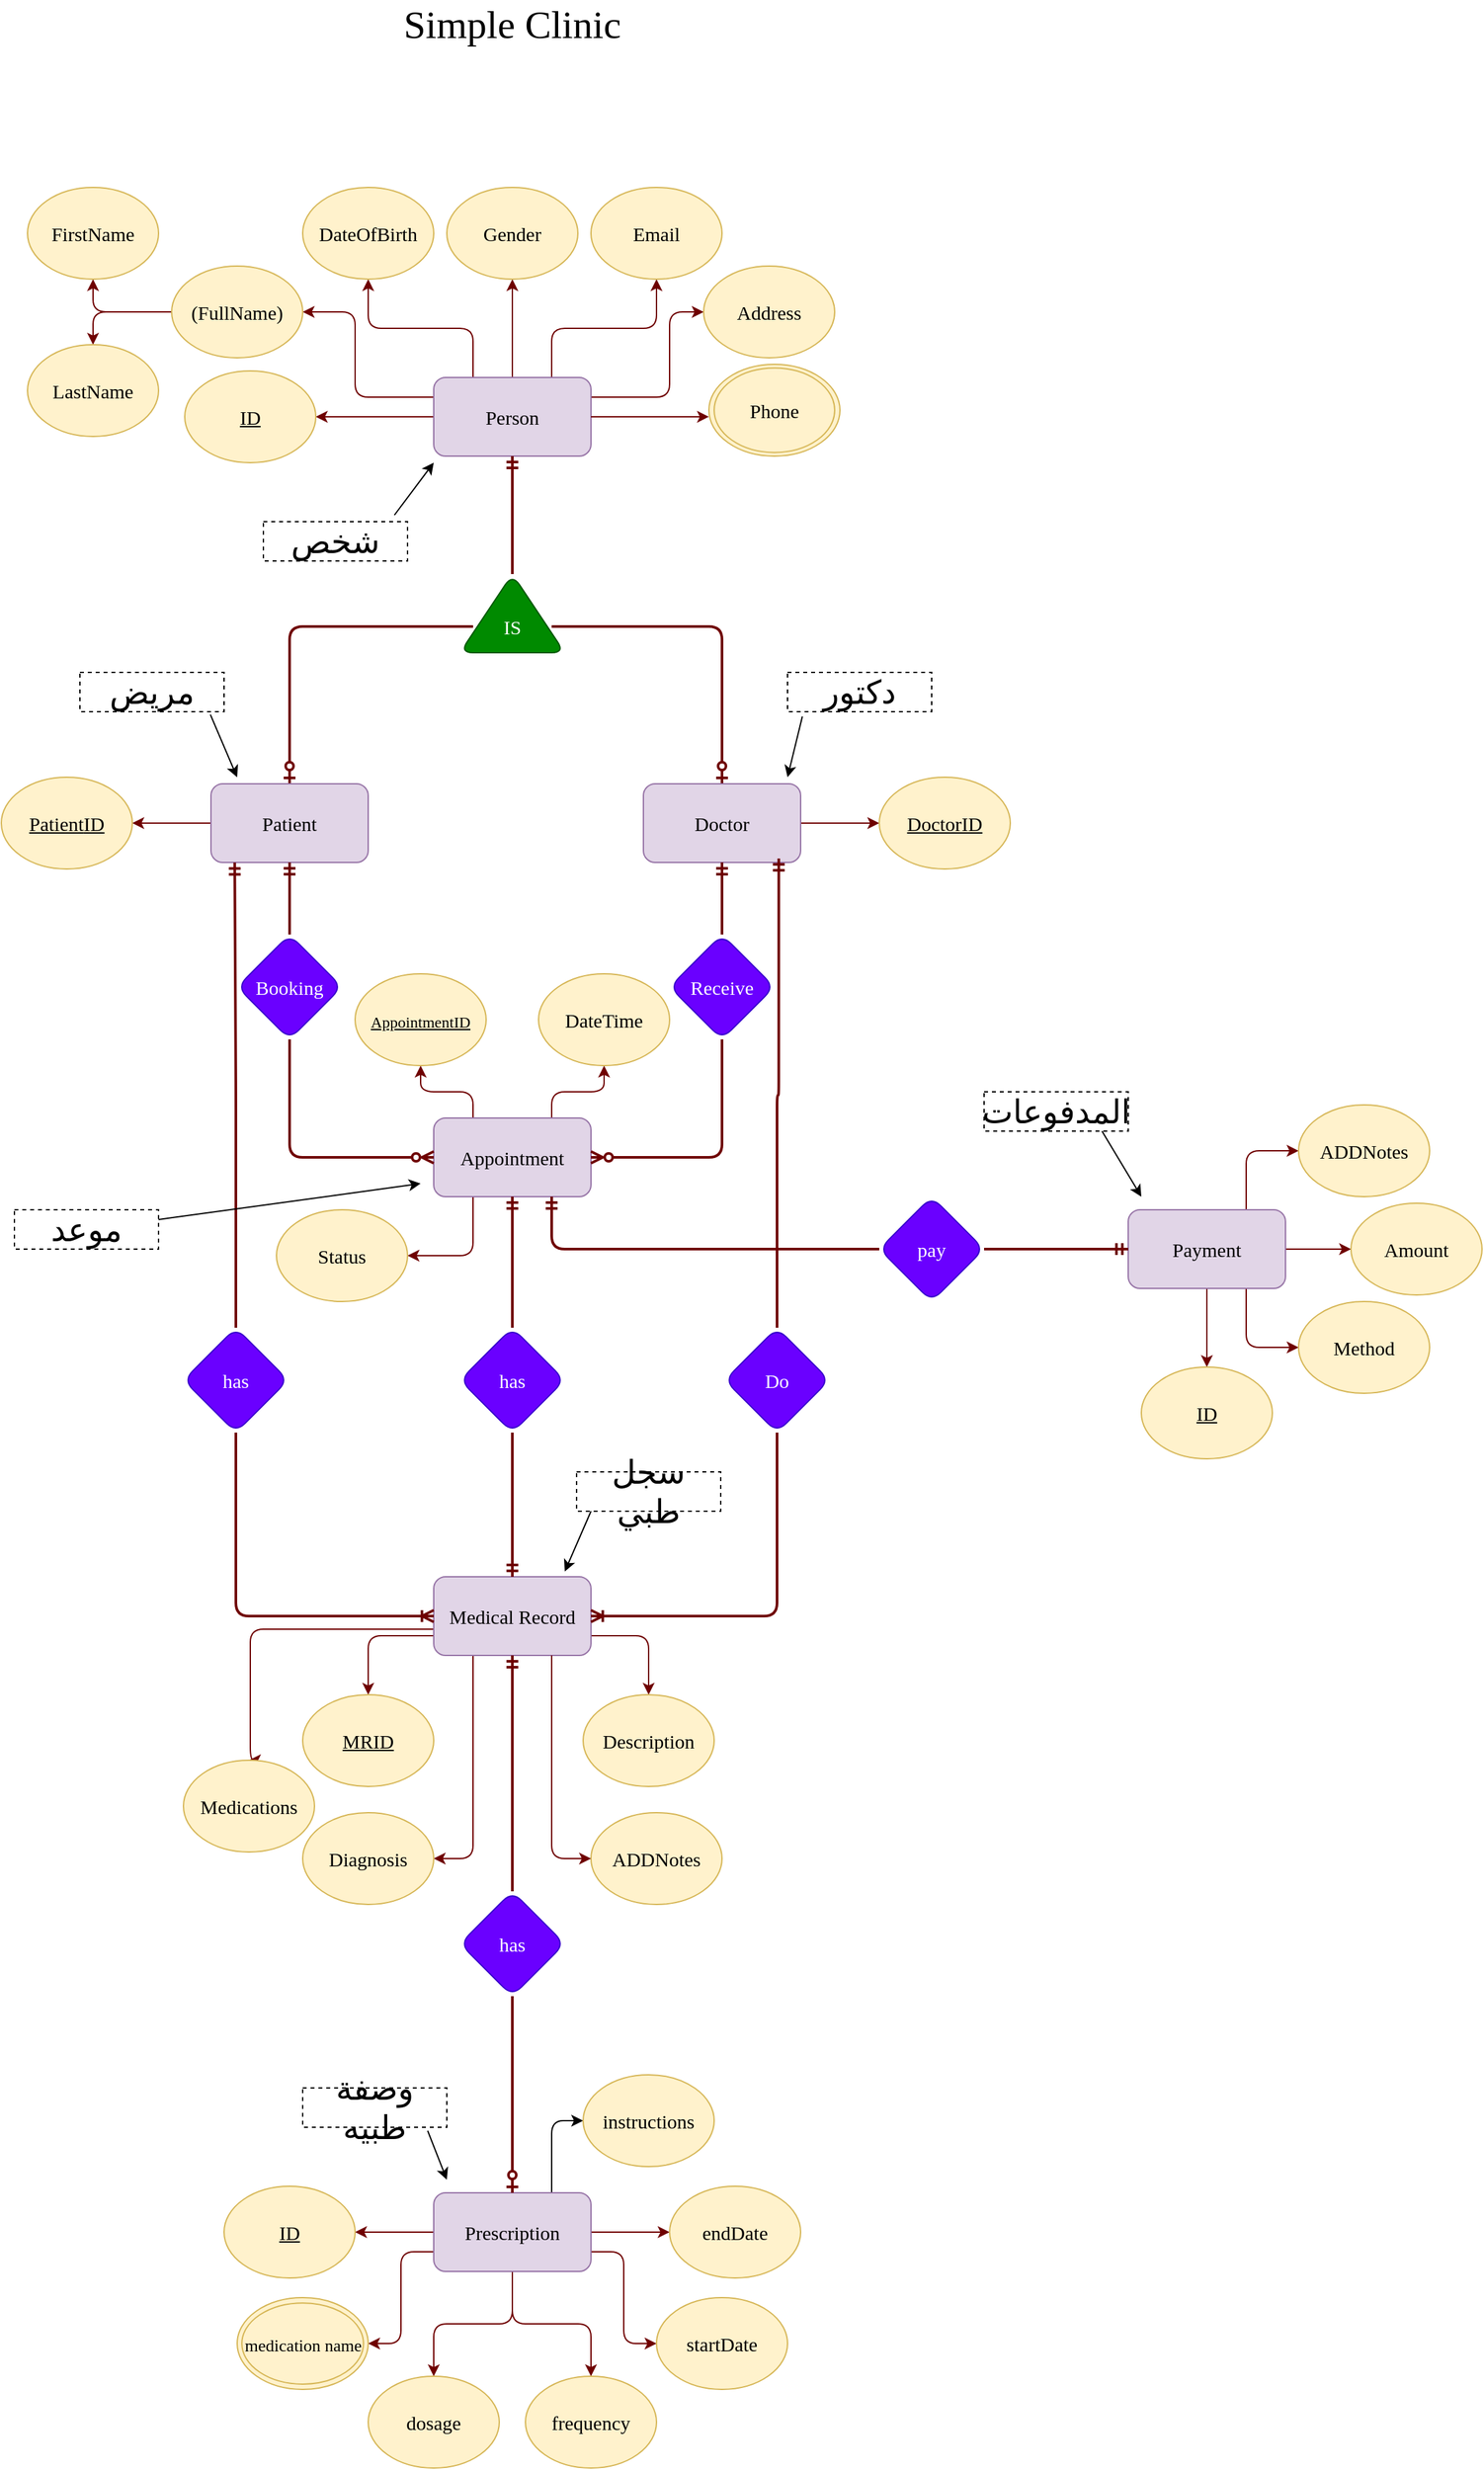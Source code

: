 <mxfile version="28.1.0">
  <diagram name="Page-1" id="3JU8Kdi7YVTrkMsnLHV1">
    <mxGraphModel dx="6435" dy="5324" grid="1" gridSize="10" guides="1" tooltips="1" connect="1" arrows="1" fold="1" page="1" pageScale="1" pageWidth="2339" pageHeight="3300" math="0" shadow="0">
      <root>
        <mxCell id="0" />
        <mxCell id="1" parent="0" />
        <mxCell id="i0FzcZnS4csEfGver0WR-19" style="edgeStyle=orthogonalEdgeStyle;rounded=1;orthogonalLoop=1;jettySize=auto;html=1;entryX=1;entryY=0.5;entryDx=0;entryDy=0;fillColor=#a20025;strokeColor=#6F0000;" edge="1" parent="1" source="i0FzcZnS4csEfGver0WR-1" target="i0FzcZnS4csEfGver0WR-13">
          <mxGeometry relative="1" as="geometry" />
        </mxCell>
        <mxCell id="i0FzcZnS4csEfGver0WR-33" style="edgeStyle=orthogonalEdgeStyle;rounded=1;orthogonalLoop=1;jettySize=auto;html=1;entryX=0.5;entryY=1;entryDx=0;entryDy=0;fillColor=#a20025;strokeColor=#6F0000;" edge="1" parent="1" source="i0FzcZnS4csEfGver0WR-1" target="i0FzcZnS4csEfGver0WR-24">
          <mxGeometry relative="1" as="geometry" />
        </mxCell>
        <mxCell id="i0FzcZnS4csEfGver0WR-34" style="edgeStyle=orthogonalEdgeStyle;rounded=1;orthogonalLoop=1;jettySize=auto;html=1;exitX=0.25;exitY=0;exitDx=0;exitDy=0;entryX=0.5;entryY=1;entryDx=0;entryDy=0;fillColor=#a20025;strokeColor=#6F0000;" edge="1" parent="1" source="i0FzcZnS4csEfGver0WR-1" target="i0FzcZnS4csEfGver0WR-21">
          <mxGeometry relative="1" as="geometry" />
        </mxCell>
        <mxCell id="i0FzcZnS4csEfGver0WR-35" style="edgeStyle=orthogonalEdgeStyle;rounded=1;orthogonalLoop=1;jettySize=auto;html=1;exitX=0.75;exitY=0;exitDx=0;exitDy=0;entryX=0.5;entryY=1;entryDx=0;entryDy=0;fillColor=#a20025;strokeColor=#6F0000;" edge="1" parent="1" source="i0FzcZnS4csEfGver0WR-1" target="i0FzcZnS4csEfGver0WR-26">
          <mxGeometry relative="1" as="geometry" />
        </mxCell>
        <mxCell id="i0FzcZnS4csEfGver0WR-39" style="edgeStyle=orthogonalEdgeStyle;rounded=1;orthogonalLoop=1;jettySize=auto;html=1;exitX=1;exitY=0.25;exitDx=0;exitDy=0;entryX=0;entryY=0.5;entryDx=0;entryDy=0;fillColor=#a20025;strokeColor=#6F0000;" edge="1" parent="1" source="i0FzcZnS4csEfGver0WR-1" target="i0FzcZnS4csEfGver0WR-36">
          <mxGeometry relative="1" as="geometry">
            <Array as="points">
              <mxPoint x="-1130" y="-2180" />
              <mxPoint x="-1130" y="-2245" />
            </Array>
          </mxGeometry>
        </mxCell>
        <mxCell id="i0FzcZnS4csEfGver0WR-40" style="edgeStyle=orthogonalEdgeStyle;rounded=1;orthogonalLoop=1;jettySize=auto;html=1;exitX=0;exitY=0.25;exitDx=0;exitDy=0;entryX=1;entryY=0.5;entryDx=0;entryDy=0;fillColor=#a20025;strokeColor=#6F0000;" edge="1" parent="1" source="i0FzcZnS4csEfGver0WR-1" target="i0FzcZnS4csEfGver0WR-14">
          <mxGeometry relative="1" as="geometry">
            <Array as="points">
              <mxPoint x="-1370" y="-2180" />
              <mxPoint x="-1370" y="-2245" />
            </Array>
          </mxGeometry>
        </mxCell>
        <mxCell id="i0FzcZnS4csEfGver0WR-1" value="Person" style="rounded=1;whiteSpace=wrap;html=1;fillColor=#e1d5e7;strokeColor=#9673a6;fontFamily=Comic Sans MS;fontSize=15;" vertex="1" parent="1">
          <mxGeometry x="-1310" y="-2195" width="120" height="60" as="geometry" />
        </mxCell>
        <mxCell id="i0FzcZnS4csEfGver0WR-12" style="edgeStyle=orthogonalEdgeStyle;rounded=1;orthogonalLoop=1;jettySize=auto;html=1;entryX=0.5;entryY=1;entryDx=0;entryDy=0;fillColor=#a20025;strokeColor=#6F0000;endArrow=ERmandOne;endFill=0;strokeWidth=2;" edge="1" parent="1" source="i0FzcZnS4csEfGver0WR-2" target="i0FzcZnS4csEfGver0WR-1">
          <mxGeometry relative="1" as="geometry" />
        </mxCell>
        <mxCell id="i0FzcZnS4csEfGver0WR-2" value="" style="triangle;whiteSpace=wrap;html=1;rounded=1;rotation=-90;fillColor=#008a00;strokeColor=#005700;fontColor=#ffffff;fontSize=14;" vertex="1" parent="1">
          <mxGeometry x="-1280" y="-2055" width="60" height="80" as="geometry" />
        </mxCell>
        <mxCell id="i0FzcZnS4csEfGver0WR-9" style="edgeStyle=orthogonalEdgeStyle;rounded=1;orthogonalLoop=1;jettySize=auto;html=1;entryX=0.5;entryY=0;entryDx=0;entryDy=0;fillColor=#a20025;strokeColor=#6F0000;endArrow=ERzeroToOne;endFill=0;strokeWidth=2;" edge="1" parent="1" source="i0FzcZnS4csEfGver0WR-3" target="i0FzcZnS4csEfGver0WR-4">
          <mxGeometry relative="1" as="geometry" />
        </mxCell>
        <mxCell id="i0FzcZnS4csEfGver0WR-10" style="edgeStyle=orthogonalEdgeStyle;rounded=1;orthogonalLoop=1;jettySize=auto;html=1;entryX=0.5;entryY=0;entryDx=0;entryDy=0;fillColor=#a20025;strokeColor=#6F0000;endArrow=ERzeroToOne;endFill=0;strokeWidth=2;" edge="1" parent="1" source="i0FzcZnS4csEfGver0WR-3" target="i0FzcZnS4csEfGver0WR-5">
          <mxGeometry relative="1" as="geometry" />
        </mxCell>
        <mxCell id="i0FzcZnS4csEfGver0WR-3" value="&lt;font style=&quot;font-size: 15px; color: rgb(255, 255, 255);&quot; face=&quot;Comic Sans MS&quot;&gt;IS&lt;/font&gt;" style="text;html=1;align=center;verticalAlign=middle;whiteSpace=wrap;rounded=1;" vertex="1" parent="1">
          <mxGeometry x="-1280" y="-2020" width="60" height="30" as="geometry" />
        </mxCell>
        <mxCell id="i0FzcZnS4csEfGver0WR-42" style="edgeStyle=orthogonalEdgeStyle;rounded=1;orthogonalLoop=1;jettySize=auto;html=1;entryX=1;entryY=0.5;entryDx=0;entryDy=0;fillColor=#a20025;strokeColor=#6F0000;" edge="1" parent="1" source="i0FzcZnS4csEfGver0WR-4" target="i0FzcZnS4csEfGver0WR-41">
          <mxGeometry relative="1" as="geometry" />
        </mxCell>
        <mxCell id="i0FzcZnS4csEfGver0WR-4" value="Patient" style="rounded=1;whiteSpace=wrap;html=1;fillColor=#e1d5e7;strokeColor=#9673a6;fontFamily=Comic Sans MS;fontSize=15;" vertex="1" parent="1">
          <mxGeometry x="-1480" y="-1885" width="120" height="60" as="geometry" />
        </mxCell>
        <mxCell id="i0FzcZnS4csEfGver0WR-44" style="edgeStyle=orthogonalEdgeStyle;rounded=1;orthogonalLoop=1;jettySize=auto;html=1;exitX=1;exitY=0.5;exitDx=0;exitDy=0;entryX=0;entryY=0.5;entryDx=0;entryDy=0;fillColor=#a20025;strokeColor=#6F0000;" edge="1" parent="1" source="i0FzcZnS4csEfGver0WR-5" target="i0FzcZnS4csEfGver0WR-43">
          <mxGeometry relative="1" as="geometry" />
        </mxCell>
        <mxCell id="i0FzcZnS4csEfGver0WR-5" value="Doctor" style="rounded=1;whiteSpace=wrap;html=1;fillColor=#e1d5e7;strokeColor=#9673a6;fontFamily=Comic Sans MS;fontSize=15;" vertex="1" parent="1">
          <mxGeometry x="-1150" y="-1885" width="120" height="60" as="geometry" />
        </mxCell>
        <mxCell id="i0FzcZnS4csEfGver0WR-13" value="&lt;u&gt;ID&lt;/u&gt;" style="ellipse;whiteSpace=wrap;html=1;rounded=1;fillColor=#fff2cc;strokeColor=#d6b656;fontSize=15;fontFamily=Comic Sans MS;" vertex="1" parent="1">
          <mxGeometry x="-1500" y="-2200" width="100" height="70" as="geometry" />
        </mxCell>
        <mxCell id="i0FzcZnS4csEfGver0WR-17" style="edgeStyle=orthogonalEdgeStyle;rounded=1;orthogonalLoop=1;jettySize=auto;html=1;entryX=0.5;entryY=1;entryDx=0;entryDy=0;fillColor=#a20025;strokeColor=#6F0000;" edge="1" parent="1" source="i0FzcZnS4csEfGver0WR-14" target="i0FzcZnS4csEfGver0WR-15">
          <mxGeometry relative="1" as="geometry" />
        </mxCell>
        <mxCell id="i0FzcZnS4csEfGver0WR-18" style="edgeStyle=orthogonalEdgeStyle;rounded=1;orthogonalLoop=1;jettySize=auto;html=1;entryX=0.5;entryY=0;entryDx=0;entryDy=0;fillColor=#a20025;strokeColor=#6F0000;" edge="1" parent="1" source="i0FzcZnS4csEfGver0WR-14" target="i0FzcZnS4csEfGver0WR-16">
          <mxGeometry relative="1" as="geometry" />
        </mxCell>
        <mxCell id="i0FzcZnS4csEfGver0WR-14" value="(FullName)" style="ellipse;whiteSpace=wrap;html=1;rounded=1;fillColor=#fff2cc;strokeColor=#d6b656;fontSize=15;fontFamily=Comic Sans MS;" vertex="1" parent="1">
          <mxGeometry x="-1510" y="-2280" width="100" height="70" as="geometry" />
        </mxCell>
        <mxCell id="i0FzcZnS4csEfGver0WR-15" value="FirstName" style="ellipse;whiteSpace=wrap;html=1;rounded=1;fillColor=#fff2cc;strokeColor=#d6b656;fontSize=15;fontFamily=Comic Sans MS;" vertex="1" parent="1">
          <mxGeometry x="-1620" y="-2340" width="100" height="70" as="geometry" />
        </mxCell>
        <mxCell id="i0FzcZnS4csEfGver0WR-16" value="LastName" style="ellipse;whiteSpace=wrap;html=1;rounded=1;fillColor=#fff2cc;strokeColor=#d6b656;fontSize=15;fontFamily=Comic Sans MS;" vertex="1" parent="1">
          <mxGeometry x="-1620" y="-2220" width="100" height="70" as="geometry" />
        </mxCell>
        <mxCell id="i0FzcZnS4csEfGver0WR-21" value="DateOfBirth" style="ellipse;whiteSpace=wrap;html=1;rounded=1;fillColor=#fff2cc;strokeColor=#d6b656;fontSize=15;fontFamily=Comic Sans MS;" vertex="1" parent="1">
          <mxGeometry x="-1410" y="-2340" width="100" height="70" as="geometry" />
        </mxCell>
        <mxCell id="i0FzcZnS4csEfGver0WR-24" value="Gender" style="ellipse;whiteSpace=wrap;html=1;rounded=1;fillColor=#fff2cc;strokeColor=#d6b656;fontSize=15;fontFamily=Comic Sans MS;" vertex="1" parent="1">
          <mxGeometry x="-1300" y="-2340" width="100" height="70" as="geometry" />
        </mxCell>
        <mxCell id="i0FzcZnS4csEfGver0WR-26" value="Email" style="ellipse;whiteSpace=wrap;html=1;rounded=1;fillColor=#fff2cc;strokeColor=#d6b656;fontSize=15;fontFamily=Comic Sans MS;" vertex="1" parent="1">
          <mxGeometry x="-1190" y="-2340" width="100" height="70" as="geometry" />
        </mxCell>
        <mxCell id="i0FzcZnS4csEfGver0WR-29" value="" style="ellipse;whiteSpace=wrap;html=1;rounded=1;fillColor=#fff2cc;strokeColor=#d6b656;fontSize=15;fontFamily=Comic Sans MS;" vertex="1" parent="1">
          <mxGeometry x="-1100" y="-2205" width="100" height="70" as="geometry" />
        </mxCell>
        <mxCell id="i0FzcZnS4csEfGver0WR-30" value="Phone" style="ellipse;whiteSpace=wrap;html=1;rounded=1;fillColor=#fff2cc;strokeColor=#d6b656;fontSize=15;fontFamily=Comic Sans MS;" vertex="1" parent="1">
          <mxGeometry x="-1095.98" y="-2202.19" width="91.97" height="64.38" as="geometry" />
        </mxCell>
        <mxCell id="i0FzcZnS4csEfGver0WR-32" style="edgeStyle=orthogonalEdgeStyle;rounded=1;orthogonalLoop=1;jettySize=auto;html=1;entryX=0;entryY=0.571;entryDx=0;entryDy=0;entryPerimeter=0;fillColor=#a20025;strokeColor=#6F0000;" edge="1" parent="1" source="i0FzcZnS4csEfGver0WR-1" target="i0FzcZnS4csEfGver0WR-29">
          <mxGeometry relative="1" as="geometry" />
        </mxCell>
        <mxCell id="i0FzcZnS4csEfGver0WR-36" value="Address" style="ellipse;whiteSpace=wrap;html=1;rounded=1;fillColor=#fff2cc;strokeColor=#d6b656;fontSize=15;fontFamily=Comic Sans MS;" vertex="1" parent="1">
          <mxGeometry x="-1104.01" y="-2280" width="100" height="70" as="geometry" />
        </mxCell>
        <mxCell id="i0FzcZnS4csEfGver0WR-41" value="&lt;u&gt;Patient&lt;/u&gt;&lt;u style=&quot;background-color: transparent; color: light-dark(rgb(0, 0, 0), rgb(255, 255, 255));&quot;&gt;ID&lt;/u&gt;" style="ellipse;whiteSpace=wrap;html=1;rounded=1;fillColor=#fff2cc;strokeColor=#d6b656;fontSize=15;fontFamily=Comic Sans MS;" vertex="1" parent="1">
          <mxGeometry x="-1640" y="-1890" width="100" height="70" as="geometry" />
        </mxCell>
        <mxCell id="i0FzcZnS4csEfGver0WR-43" value="&lt;u&gt;DoctorID&lt;/u&gt;" style="ellipse;whiteSpace=wrap;html=1;rounded=1;fillColor=#fff2cc;strokeColor=#d6b656;fontSize=15;fontFamily=Comic Sans MS;" vertex="1" parent="1">
          <mxGeometry x="-970" y="-1890" width="100" height="70" as="geometry" />
        </mxCell>
        <mxCell id="i0FzcZnS4csEfGver0WR-66" style="edgeStyle=orthogonalEdgeStyle;rounded=1;orthogonalLoop=1;jettySize=auto;html=1;exitX=0.25;exitY=0;exitDx=0;exitDy=0;fillColor=#a20025;strokeColor=#6F0000;" edge="1" parent="1" source="i0FzcZnS4csEfGver0WR-45" target="i0FzcZnS4csEfGver0WR-60">
          <mxGeometry relative="1" as="geometry" />
        </mxCell>
        <mxCell id="i0FzcZnS4csEfGver0WR-67" style="edgeStyle=orthogonalEdgeStyle;rounded=1;orthogonalLoop=1;jettySize=auto;html=1;exitX=0.75;exitY=0;exitDx=0;exitDy=0;entryX=0.5;entryY=1;entryDx=0;entryDy=0;fillColor=#a20025;strokeColor=#6F0000;" edge="1" parent="1" source="i0FzcZnS4csEfGver0WR-45" target="i0FzcZnS4csEfGver0WR-62">
          <mxGeometry relative="1" as="geometry" />
        </mxCell>
        <mxCell id="i0FzcZnS4csEfGver0WR-69" style="edgeStyle=orthogonalEdgeStyle;rounded=1;orthogonalLoop=1;jettySize=auto;html=1;exitX=0.25;exitY=1;exitDx=0;exitDy=0;entryX=1;entryY=0.5;entryDx=0;entryDy=0;fillColor=#a20025;strokeColor=#6F0000;" edge="1" parent="1" source="i0FzcZnS4csEfGver0WR-45" target="i0FzcZnS4csEfGver0WR-68">
          <mxGeometry relative="1" as="geometry" />
        </mxCell>
        <mxCell id="i0FzcZnS4csEfGver0WR-45" value="Appointment" style="rounded=1;whiteSpace=wrap;html=1;fillColor=#e1d5e7;strokeColor=#9673a6;fontFamily=Comic Sans MS;fontSize=15;" vertex="1" parent="1">
          <mxGeometry x="-1310" y="-1630" width="120" height="60" as="geometry" />
        </mxCell>
        <mxCell id="i0FzcZnS4csEfGver0WR-51" style="edgeStyle=orthogonalEdgeStyle;rounded=1;orthogonalLoop=1;jettySize=auto;html=1;entryX=0.5;entryY=1;entryDx=0;entryDy=0;strokeWidth=2;fillColor=#a20025;strokeColor=#6F0000;endArrow=ERmandOne;endFill=0;" edge="1" parent="1" source="i0FzcZnS4csEfGver0WR-47" target="i0FzcZnS4csEfGver0WR-4">
          <mxGeometry relative="1" as="geometry" />
        </mxCell>
        <mxCell id="i0FzcZnS4csEfGver0WR-58" style="edgeStyle=orthogonalEdgeStyle;rounded=1;orthogonalLoop=1;jettySize=auto;html=1;entryX=0;entryY=0.5;entryDx=0;entryDy=0;exitX=0.5;exitY=1;exitDx=0;exitDy=0;strokeWidth=2;fillColor=#a20025;strokeColor=#6F0000;endArrow=ERzeroToMany;endFill=0;" edge="1" parent="1" source="i0FzcZnS4csEfGver0WR-47" target="i0FzcZnS4csEfGver0WR-45">
          <mxGeometry relative="1" as="geometry" />
        </mxCell>
        <mxCell id="i0FzcZnS4csEfGver0WR-47" value="Booking" style="rhombus;whiteSpace=wrap;html=1;fontSize=15;fontFamily=Comic Sans MS;fillColor=#6a00ff;strokeColor=#3700CC;rounded=1;fontColor=#ffffff;" vertex="1" parent="1">
          <mxGeometry x="-1460" y="-1770" width="80" height="80" as="geometry" />
        </mxCell>
        <mxCell id="i0FzcZnS4csEfGver0WR-57" style="edgeStyle=orthogonalEdgeStyle;rounded=1;orthogonalLoop=1;jettySize=auto;html=1;entryX=0.5;entryY=1;entryDx=0;entryDy=0;strokeWidth=2;fillColor=#a20025;strokeColor=#6F0000;endArrow=ERmandOne;endFill=0;" edge="1" parent="1" source="i0FzcZnS4csEfGver0WR-53" target="i0FzcZnS4csEfGver0WR-5">
          <mxGeometry relative="1" as="geometry" />
        </mxCell>
        <mxCell id="i0FzcZnS4csEfGver0WR-59" style="edgeStyle=orthogonalEdgeStyle;rounded=1;orthogonalLoop=1;jettySize=auto;html=1;entryX=1;entryY=0.5;entryDx=0;entryDy=0;exitX=0.5;exitY=1;exitDx=0;exitDy=0;strokeWidth=2;fillColor=#a20025;strokeColor=#6F0000;endArrow=ERzeroToMany;endFill=0;" edge="1" parent="1" source="i0FzcZnS4csEfGver0WR-53" target="i0FzcZnS4csEfGver0WR-45">
          <mxGeometry relative="1" as="geometry" />
        </mxCell>
        <mxCell id="i0FzcZnS4csEfGver0WR-53" value="Receive" style="rhombus;whiteSpace=wrap;html=1;fontSize=15;fontFamily=Comic Sans MS;fillColor=#6a00ff;strokeColor=#3700CC;rounded=1;fontColor=#ffffff;" vertex="1" parent="1">
          <mxGeometry x="-1130" y="-1770" width="80" height="80" as="geometry" />
        </mxCell>
        <mxCell id="i0FzcZnS4csEfGver0WR-60" value="&lt;u&gt;&lt;font style=&quot;font-size: 12px;&quot;&gt;AppointmentID&lt;/font&gt;&lt;/u&gt;" style="ellipse;whiteSpace=wrap;html=1;rounded=1;fillColor=#fff2cc;strokeColor=#d6b656;fontSize=15;fontFamily=Comic Sans MS;" vertex="1" parent="1">
          <mxGeometry x="-1370" y="-1740" width="100" height="70" as="geometry" />
        </mxCell>
        <mxCell id="i0FzcZnS4csEfGver0WR-62" value="&lt;font&gt;DateTime&lt;/font&gt;" style="ellipse;whiteSpace=wrap;html=1;rounded=1;fillColor=#fff2cc;strokeColor=#d6b656;fontSize=15;fontFamily=Comic Sans MS;" vertex="1" parent="1">
          <mxGeometry x="-1230" y="-1740" width="100" height="70" as="geometry" />
        </mxCell>
        <mxCell id="i0FzcZnS4csEfGver0WR-68" value="&lt;font&gt;Status&lt;/font&gt;" style="ellipse;whiteSpace=wrap;html=1;rounded=1;fillColor=#fff2cc;strokeColor=#d6b656;fontSize=15;fontFamily=Comic Sans MS;" vertex="1" parent="1">
          <mxGeometry x="-1430" y="-1560" width="100" height="70" as="geometry" />
        </mxCell>
        <mxCell id="i0FzcZnS4csEfGver0WR-83" style="edgeStyle=orthogonalEdgeStyle;rounded=1;orthogonalLoop=1;jettySize=auto;html=1;exitX=0;exitY=0.75;exitDx=0;exitDy=0;entryX=0.5;entryY=0;entryDx=0;entryDy=0;fillColor=#a20025;strokeColor=#6F0000;" edge="1" parent="1" source="i0FzcZnS4csEfGver0WR-70" target="i0FzcZnS4csEfGver0WR-77">
          <mxGeometry relative="1" as="geometry" />
        </mxCell>
        <mxCell id="i0FzcZnS4csEfGver0WR-84" style="edgeStyle=orthogonalEdgeStyle;rounded=1;orthogonalLoop=1;jettySize=auto;html=1;exitX=1;exitY=0.75;exitDx=0;exitDy=0;entryX=0.5;entryY=0;entryDx=0;entryDy=0;fillColor=#a20025;strokeColor=#6F0000;" edge="1" parent="1" source="i0FzcZnS4csEfGver0WR-70" target="i0FzcZnS4csEfGver0WR-79">
          <mxGeometry relative="1" as="geometry" />
        </mxCell>
        <mxCell id="i0FzcZnS4csEfGver0WR-86" style="edgeStyle=orthogonalEdgeStyle;rounded=1;orthogonalLoop=1;jettySize=auto;html=1;exitX=0.25;exitY=1;exitDx=0;exitDy=0;entryX=1;entryY=0.5;entryDx=0;entryDy=0;fillColor=#a20025;strokeColor=#6F0000;" edge="1" parent="1" source="i0FzcZnS4csEfGver0WR-70" target="i0FzcZnS4csEfGver0WR-80">
          <mxGeometry relative="1" as="geometry" />
        </mxCell>
        <mxCell id="i0FzcZnS4csEfGver0WR-87" style="edgeStyle=orthogonalEdgeStyle;rounded=1;orthogonalLoop=1;jettySize=auto;html=1;entryX=0.5;entryY=0;entryDx=0;entryDy=0;fillColor=#a20025;strokeColor=#6F0000;" edge="1" parent="1" source="i0FzcZnS4csEfGver0WR-70" target="i0FzcZnS4csEfGver0WR-81">
          <mxGeometry relative="1" as="geometry">
            <Array as="points">
              <mxPoint x="-1450" y="-1240" />
              <mxPoint x="-1450" y="-1140" />
            </Array>
          </mxGeometry>
        </mxCell>
        <mxCell id="i0FzcZnS4csEfGver0WR-70" value="Medical Record" style="rounded=1;whiteSpace=wrap;html=1;fillColor=#e1d5e7;strokeColor=#9673a6;fontFamily=Comic Sans MS;fontSize=15;" vertex="1" parent="1">
          <mxGeometry x="-1310" y="-1280" width="120" height="60" as="geometry" />
        </mxCell>
        <mxCell id="i0FzcZnS4csEfGver0WR-73" style="edgeStyle=orthogonalEdgeStyle;rounded=1;orthogonalLoop=1;jettySize=auto;html=1;entryX=0.5;entryY=0;entryDx=0;entryDy=0;strokeWidth=2;fillColor=#a20025;strokeColor=#6F0000;endArrow=ERmandOne;endFill=0;" edge="1" parent="1" source="i0FzcZnS4csEfGver0WR-71" target="i0FzcZnS4csEfGver0WR-70">
          <mxGeometry relative="1" as="geometry" />
        </mxCell>
        <mxCell id="i0FzcZnS4csEfGver0WR-74" style="edgeStyle=orthogonalEdgeStyle;rounded=1;orthogonalLoop=1;jettySize=auto;html=1;entryX=0.5;entryY=1;entryDx=0;entryDy=0;strokeWidth=2;fillColor=#a20025;strokeColor=#6F0000;endArrow=ERmandOne;endFill=0;" edge="1" parent="1" source="i0FzcZnS4csEfGver0WR-71" target="i0FzcZnS4csEfGver0WR-45">
          <mxGeometry relative="1" as="geometry" />
        </mxCell>
        <mxCell id="i0FzcZnS4csEfGver0WR-71" value="has" style="rhombus;whiteSpace=wrap;html=1;fontSize=15;fontFamily=Comic Sans MS;fillColor=#6a00ff;strokeColor=#3700CC;rounded=1;fontColor=#ffffff;" vertex="1" parent="1">
          <mxGeometry x="-1290" y="-1470" width="80" height="80" as="geometry" />
        </mxCell>
        <mxCell id="i0FzcZnS4csEfGver0WR-77" value="&lt;u&gt;&lt;font&gt;MRID&lt;/font&gt;&lt;/u&gt;" style="ellipse;whiteSpace=wrap;html=1;rounded=1;fillColor=#fff2cc;strokeColor=#d6b656;fontSize=15;fontFamily=Comic Sans MS;" vertex="1" parent="1">
          <mxGeometry x="-1410" y="-1190" width="100" height="70" as="geometry" />
        </mxCell>
        <mxCell id="i0FzcZnS4csEfGver0WR-79" value="Description" style="ellipse;whiteSpace=wrap;html=1;rounded=1;fillColor=#fff2cc;strokeColor=#d6b656;fontSize=15;fontFamily=Comic Sans MS;" vertex="1" parent="1">
          <mxGeometry x="-1195.98" y="-1190" width="100" height="70" as="geometry" />
        </mxCell>
        <mxCell id="i0FzcZnS4csEfGver0WR-80" value="Diagnosis" style="ellipse;whiteSpace=wrap;html=1;rounded=1;fillColor=#fff2cc;strokeColor=#d6b656;fontSize=15;fontFamily=Comic Sans MS;" vertex="1" parent="1">
          <mxGeometry x="-1410" y="-1100" width="100" height="70" as="geometry" />
        </mxCell>
        <mxCell id="i0FzcZnS4csEfGver0WR-81" value="Medications" style="ellipse;whiteSpace=wrap;html=1;rounded=1;fillColor=#fff2cc;strokeColor=#d6b656;fontSize=15;fontFamily=Comic Sans MS;" vertex="1" parent="1">
          <mxGeometry x="-1501" y="-1140" width="100" height="70" as="geometry" />
        </mxCell>
        <mxCell id="i0FzcZnS4csEfGver0WR-82" value="ADDNotes" style="ellipse;whiteSpace=wrap;html=1;rounded=1;fillColor=#fff2cc;strokeColor=#d6b656;fontSize=15;fontFamily=Comic Sans MS;" vertex="1" parent="1">
          <mxGeometry x="-1190" y="-1100" width="100" height="70" as="geometry" />
        </mxCell>
        <mxCell id="i0FzcZnS4csEfGver0WR-85" style="edgeStyle=orthogonalEdgeStyle;rounded=1;orthogonalLoop=1;jettySize=auto;html=1;exitX=0.75;exitY=1;exitDx=0;exitDy=0;entryX=0;entryY=0.5;entryDx=0;entryDy=0;fillColor=#a20025;strokeColor=#6F0000;" edge="1" parent="1" source="i0FzcZnS4csEfGver0WR-70" target="i0FzcZnS4csEfGver0WR-82">
          <mxGeometry relative="1" as="geometry" />
        </mxCell>
        <mxCell id="i0FzcZnS4csEfGver0WR-93" style="edgeStyle=orthogonalEdgeStyle;rounded=1;orthogonalLoop=1;jettySize=auto;html=1;entryX=1;entryY=0.5;entryDx=0;entryDy=0;exitX=0.5;exitY=1;exitDx=0;exitDy=0;fillColor=#a20025;strokeColor=#6F0000;strokeWidth=2;endArrow=ERoneToMany;endFill=0;" edge="1" parent="1" source="i0FzcZnS4csEfGver0WR-89" target="i0FzcZnS4csEfGver0WR-70">
          <mxGeometry relative="1" as="geometry" />
        </mxCell>
        <mxCell id="i0FzcZnS4csEfGver0WR-89" value="Do" style="rhombus;whiteSpace=wrap;html=1;fontSize=15;fontFamily=Comic Sans MS;fillColor=#6a00ff;strokeColor=#3700CC;rounded=1;fontColor=#ffffff;" vertex="1" parent="1">
          <mxGeometry x="-1088" y="-1470" width="80" height="80" as="geometry" />
        </mxCell>
        <mxCell id="i0FzcZnS4csEfGver0WR-91" style="edgeStyle=orthogonalEdgeStyle;rounded=1;orthogonalLoop=1;jettySize=auto;html=1;entryX=0.861;entryY=0.95;entryDx=0;entryDy=0;entryPerimeter=0;fillColor=#a20025;strokeColor=#6F0000;strokeWidth=2;endArrow=ERmandOne;endFill=0;" edge="1" parent="1" source="i0FzcZnS4csEfGver0WR-89" target="i0FzcZnS4csEfGver0WR-5">
          <mxGeometry relative="1" as="geometry" />
        </mxCell>
        <mxCell id="i0FzcZnS4csEfGver0WR-95" style="edgeStyle=orthogonalEdgeStyle;rounded=1;orthogonalLoop=1;jettySize=auto;html=1;entryX=0.151;entryY=1.002;entryDx=0;entryDy=0;entryPerimeter=0;fillColor=#a20025;strokeColor=#6F0000;strokeWidth=2;endArrow=ERmandOne;endFill=0;" edge="1" parent="1" source="i0FzcZnS4csEfGver0WR-94" target="i0FzcZnS4csEfGver0WR-4">
          <mxGeometry relative="1" as="geometry" />
        </mxCell>
        <mxCell id="i0FzcZnS4csEfGver0WR-96" style="edgeStyle=orthogonalEdgeStyle;rounded=1;orthogonalLoop=1;jettySize=auto;html=1;entryX=0;entryY=0.5;entryDx=0;entryDy=0;exitX=0.5;exitY=1;exitDx=0;exitDy=0;fillColor=#a20025;strokeColor=#6F0000;strokeWidth=2;endArrow=ERoneToMany;endFill=0;" edge="1" parent="1" source="i0FzcZnS4csEfGver0WR-94" target="i0FzcZnS4csEfGver0WR-70">
          <mxGeometry relative="1" as="geometry" />
        </mxCell>
        <mxCell id="i0FzcZnS4csEfGver0WR-94" value="has" style="rhombus;whiteSpace=wrap;html=1;fontSize=15;fontFamily=Comic Sans MS;fillColor=#6a00ff;strokeColor=#3700CC;rounded=1;fontColor=#ffffff;" vertex="1" parent="1">
          <mxGeometry x="-1501" y="-1470" width="80" height="80" as="geometry" />
        </mxCell>
        <mxCell id="i0FzcZnS4csEfGver0WR-112" style="edgeStyle=orthogonalEdgeStyle;rounded=1;orthogonalLoop=1;jettySize=auto;html=1;entryX=1;entryY=0.5;entryDx=0;entryDy=0;fillColor=#a20025;strokeColor=#6F0000;" edge="1" parent="1" source="i0FzcZnS4csEfGver0WR-99" target="i0FzcZnS4csEfGver0WR-104">
          <mxGeometry relative="1" as="geometry" />
        </mxCell>
        <mxCell id="i0FzcZnS4csEfGver0WR-113" style="edgeStyle=orthogonalEdgeStyle;rounded=1;orthogonalLoop=1;jettySize=auto;html=1;entryX=0;entryY=0.5;entryDx=0;entryDy=0;fillColor=#a20025;strokeColor=#6F0000;" edge="1" parent="1" source="i0FzcZnS4csEfGver0WR-99" target="i0FzcZnS4csEfGver0WR-110">
          <mxGeometry relative="1" as="geometry" />
        </mxCell>
        <mxCell id="i0FzcZnS4csEfGver0WR-117" style="edgeStyle=orthogonalEdgeStyle;rounded=1;orthogonalLoop=1;jettySize=auto;html=1;fillColor=#a20025;strokeColor=#6F0000;" edge="1" parent="1" source="i0FzcZnS4csEfGver0WR-99" target="i0FzcZnS4csEfGver0WR-107">
          <mxGeometry relative="1" as="geometry" />
        </mxCell>
        <mxCell id="i0FzcZnS4csEfGver0WR-118" style="edgeStyle=orthogonalEdgeStyle;rounded=1;orthogonalLoop=1;jettySize=auto;html=1;entryX=0.5;entryY=0;entryDx=0;entryDy=0;fillColor=#a20025;strokeColor=#6F0000;" edge="1" parent="1" source="i0FzcZnS4csEfGver0WR-99" target="i0FzcZnS4csEfGver0WR-108">
          <mxGeometry relative="1" as="geometry" />
        </mxCell>
        <mxCell id="i0FzcZnS4csEfGver0WR-121" style="edgeStyle=orthogonalEdgeStyle;rounded=1;orthogonalLoop=1;jettySize=auto;html=1;exitX=1;exitY=0.75;exitDx=0;exitDy=0;entryX=0;entryY=0.5;entryDx=0;entryDy=0;fillColor=#a20025;strokeColor=#6F0000;" edge="1" parent="1" source="i0FzcZnS4csEfGver0WR-99" target="i0FzcZnS4csEfGver0WR-109">
          <mxGeometry relative="1" as="geometry" />
        </mxCell>
        <mxCell id="i0FzcZnS4csEfGver0WR-123" style="edgeStyle=orthogonalEdgeStyle;rounded=1;orthogonalLoop=1;jettySize=auto;html=1;exitX=0;exitY=0.75;exitDx=0;exitDy=0;entryX=1;entryY=0.5;entryDx=0;entryDy=0;fillColor=#a20025;strokeColor=#6F0000;" edge="1" parent="1" source="i0FzcZnS4csEfGver0WR-99" target="i0FzcZnS4csEfGver0WR-105">
          <mxGeometry relative="1" as="geometry" />
        </mxCell>
        <mxCell id="i0FzcZnS4csEfGver0WR-124" style="edgeStyle=orthogonalEdgeStyle;rounded=1;orthogonalLoop=1;jettySize=auto;html=1;exitX=0.75;exitY=0;exitDx=0;exitDy=0;entryX=0;entryY=0.5;entryDx=0;entryDy=0;" edge="1" parent="1" source="i0FzcZnS4csEfGver0WR-99" target="i0FzcZnS4csEfGver0WR-111">
          <mxGeometry relative="1" as="geometry" />
        </mxCell>
        <mxCell id="i0FzcZnS4csEfGver0WR-99" value="Prescription" style="rounded=1;whiteSpace=wrap;html=1;fillColor=#e1d5e7;strokeColor=#9673a6;fontFamily=Comic Sans MS;fontSize=15;" vertex="1" parent="1">
          <mxGeometry x="-1310" y="-810" width="120" height="60" as="geometry" />
        </mxCell>
        <mxCell id="i0FzcZnS4csEfGver0WR-102" style="edgeStyle=orthogonalEdgeStyle;rounded=1;orthogonalLoop=1;jettySize=auto;html=1;entryX=0.5;entryY=0;entryDx=0;entryDy=0;fillColor=#a20025;strokeColor=#6F0000;strokeWidth=2;endArrow=ERzeroToOne;endFill=0;" edge="1" parent="1" source="i0FzcZnS4csEfGver0WR-100" target="i0FzcZnS4csEfGver0WR-99">
          <mxGeometry relative="1" as="geometry" />
        </mxCell>
        <mxCell id="i0FzcZnS4csEfGver0WR-103" style="edgeStyle=orthogonalEdgeStyle;rounded=1;orthogonalLoop=1;jettySize=auto;html=1;fillColor=#a20025;strokeColor=#6F0000;strokeWidth=2;endArrow=ERmandOne;endFill=0;" edge="1" parent="1" source="i0FzcZnS4csEfGver0WR-100" target="i0FzcZnS4csEfGver0WR-70">
          <mxGeometry relative="1" as="geometry" />
        </mxCell>
        <mxCell id="i0FzcZnS4csEfGver0WR-100" value="has" style="rhombus;whiteSpace=wrap;html=1;fontSize=15;fontFamily=Comic Sans MS;fillColor=#6a00ff;strokeColor=#3700CC;rounded=1;fontColor=#ffffff;" vertex="1" parent="1">
          <mxGeometry x="-1290" y="-1040" width="80" height="80" as="geometry" />
        </mxCell>
        <mxCell id="i0FzcZnS4csEfGver0WR-104" value="&lt;u&gt;ID&lt;/u&gt;" style="ellipse;whiteSpace=wrap;html=1;rounded=1;fillColor=#fff2cc;strokeColor=#d6b656;fontSize=15;fontFamily=Comic Sans MS;" vertex="1" parent="1">
          <mxGeometry x="-1470" y="-815" width="100" height="70" as="geometry" />
        </mxCell>
        <mxCell id="i0FzcZnS4csEfGver0WR-105" value="" style="ellipse;whiteSpace=wrap;html=1;rounded=1;fillColor=#fff2cc;strokeColor=#d6b656;fontSize=15;fontFamily=Comic Sans MS;" vertex="1" parent="1">
          <mxGeometry x="-1460" y="-730" width="100" height="70" as="geometry" />
        </mxCell>
        <mxCell id="i0FzcZnS4csEfGver0WR-106" value="&lt;font style=&quot;font-size: 13px;&quot;&gt;medication name&lt;/font&gt;" style="ellipse;whiteSpace=wrap;html=1;rounded=1;fillColor=#fff2cc;strokeColor=#d6b656;fontSize=15;fontFamily=Comic Sans MS;" vertex="1" parent="1">
          <mxGeometry x="-1456.41" y="-725.93" width="92.81" height="61.87" as="geometry" />
        </mxCell>
        <mxCell id="i0FzcZnS4csEfGver0WR-107" value="dosage" style="ellipse;whiteSpace=wrap;html=1;rounded=1;fillColor=#fff2cc;strokeColor=#d6b656;fontSize=15;fontFamily=Comic Sans MS;" vertex="1" parent="1">
          <mxGeometry x="-1360" y="-670" width="100" height="70" as="geometry" />
        </mxCell>
        <mxCell id="i0FzcZnS4csEfGver0WR-108" value="frequency" style="ellipse;whiteSpace=wrap;html=1;rounded=1;fillColor=#fff2cc;strokeColor=#d6b656;fontSize=15;fontFamily=Comic Sans MS;" vertex="1" parent="1">
          <mxGeometry x="-1240" y="-670" width="100" height="70" as="geometry" />
        </mxCell>
        <mxCell id="i0FzcZnS4csEfGver0WR-109" value="startDate" style="ellipse;whiteSpace=wrap;html=1;rounded=1;fillColor=#fff2cc;strokeColor=#d6b656;fontSize=15;fontFamily=Comic Sans MS;" vertex="1" parent="1">
          <mxGeometry x="-1140" y="-730" width="100" height="70" as="geometry" />
        </mxCell>
        <mxCell id="i0FzcZnS4csEfGver0WR-110" value="endDate" style="ellipse;whiteSpace=wrap;html=1;rounded=1;fillColor=#fff2cc;strokeColor=#d6b656;fontSize=15;fontFamily=Comic Sans MS;" vertex="1" parent="1">
          <mxGeometry x="-1130" y="-815" width="100" height="70" as="geometry" />
        </mxCell>
        <mxCell id="i0FzcZnS4csEfGver0WR-111" value="instructions" style="ellipse;whiteSpace=wrap;html=1;rounded=1;fillColor=#fff2cc;strokeColor=#d6b656;fontSize=15;fontFamily=Comic Sans MS;" vertex="1" parent="1">
          <mxGeometry x="-1195.98" y="-900" width="100" height="70" as="geometry" />
        </mxCell>
        <mxCell id="i0FzcZnS4csEfGver0WR-131" style="edgeStyle=orthogonalEdgeStyle;rounded=1;orthogonalLoop=1;jettySize=auto;html=1;entryX=0.5;entryY=0;entryDx=0;entryDy=0;fillColor=#a20025;strokeColor=#6F0000;" edge="1" parent="1" source="i0FzcZnS4csEfGver0WR-125" target="i0FzcZnS4csEfGver0WR-130">
          <mxGeometry relative="1" as="geometry" />
        </mxCell>
        <mxCell id="i0FzcZnS4csEfGver0WR-133" style="edgeStyle=orthogonalEdgeStyle;rounded=1;orthogonalLoop=1;jettySize=auto;html=1;exitX=0.75;exitY=1;exitDx=0;exitDy=0;entryX=0;entryY=0.5;entryDx=0;entryDy=0;fillColor=#a20025;strokeColor=#6F0000;" edge="1" parent="1" source="i0FzcZnS4csEfGver0WR-125" target="i0FzcZnS4csEfGver0WR-132">
          <mxGeometry relative="1" as="geometry" />
        </mxCell>
        <mxCell id="i0FzcZnS4csEfGver0WR-135" style="edgeStyle=orthogonalEdgeStyle;rounded=1;orthogonalLoop=1;jettySize=auto;html=1;entryX=0;entryY=0.5;entryDx=0;entryDy=0;fillColor=#a20025;strokeColor=#6F0000;" edge="1" parent="1" source="i0FzcZnS4csEfGver0WR-125" target="i0FzcZnS4csEfGver0WR-134">
          <mxGeometry relative="1" as="geometry" />
        </mxCell>
        <mxCell id="i0FzcZnS4csEfGver0WR-137" style="edgeStyle=orthogonalEdgeStyle;rounded=1;orthogonalLoop=1;jettySize=auto;html=1;exitX=0.75;exitY=0;exitDx=0;exitDy=0;entryX=0;entryY=0.5;entryDx=0;entryDy=0;fillColor=#a20025;strokeColor=#6F0000;" edge="1" parent="1" source="i0FzcZnS4csEfGver0WR-125" target="i0FzcZnS4csEfGver0WR-136">
          <mxGeometry relative="1" as="geometry" />
        </mxCell>
        <mxCell id="i0FzcZnS4csEfGver0WR-125" value="Payment" style="rounded=1;whiteSpace=wrap;html=1;fillColor=#e1d5e7;strokeColor=#9673a6;fontFamily=Comic Sans MS;fontSize=15;" vertex="1" parent="1">
          <mxGeometry x="-780" y="-1560" width="120" height="60" as="geometry" />
        </mxCell>
        <mxCell id="i0FzcZnS4csEfGver0WR-128" style="edgeStyle=orthogonalEdgeStyle;rounded=1;orthogonalLoop=1;jettySize=auto;html=1;entryX=0.75;entryY=1;entryDx=0;entryDy=0;fillColor=#a20025;strokeColor=#6F0000;strokeWidth=2;endArrow=ERmandOne;endFill=0;" edge="1" parent="1" source="i0FzcZnS4csEfGver0WR-126" target="i0FzcZnS4csEfGver0WR-45">
          <mxGeometry relative="1" as="geometry" />
        </mxCell>
        <mxCell id="i0FzcZnS4csEfGver0WR-129" style="edgeStyle=orthogonalEdgeStyle;rounded=1;orthogonalLoop=1;jettySize=auto;html=1;entryX=0;entryY=0.5;entryDx=0;entryDy=0;fillColor=#a20025;strokeColor=#6F0000;strokeWidth=2;endArrow=ERmandOne;endFill=0;" edge="1" parent="1" source="i0FzcZnS4csEfGver0WR-126" target="i0FzcZnS4csEfGver0WR-125">
          <mxGeometry relative="1" as="geometry" />
        </mxCell>
        <mxCell id="i0FzcZnS4csEfGver0WR-126" value="pay" style="rhombus;whiteSpace=wrap;html=1;fontSize=15;fontFamily=Comic Sans MS;fillColor=#6a00ff;strokeColor=#3700CC;rounded=1;fontColor=#ffffff;" vertex="1" parent="1">
          <mxGeometry x="-970" y="-1570" width="80" height="80" as="geometry" />
        </mxCell>
        <mxCell id="i0FzcZnS4csEfGver0WR-130" value="&lt;u&gt;&lt;font&gt;ID&lt;/font&gt;&lt;/u&gt;" style="ellipse;whiteSpace=wrap;html=1;rounded=1;fillColor=#fff2cc;strokeColor=#d6b656;fontSize=15;fontFamily=Comic Sans MS;" vertex="1" parent="1">
          <mxGeometry x="-770" y="-1440" width="100" height="70" as="geometry" />
        </mxCell>
        <mxCell id="i0FzcZnS4csEfGver0WR-132" value="&lt;font style=&quot;&quot;&gt;Method&lt;/font&gt;" style="ellipse;whiteSpace=wrap;html=1;rounded=1;fillColor=#fff2cc;strokeColor=#d6b656;fontSize=15;fontFamily=Comic Sans MS;" vertex="1" parent="1">
          <mxGeometry x="-650" y="-1490" width="100" height="70" as="geometry" />
        </mxCell>
        <mxCell id="i0FzcZnS4csEfGver0WR-134" value="&lt;font style=&quot;&quot;&gt;Amount&lt;/font&gt;" style="ellipse;whiteSpace=wrap;html=1;rounded=1;fillColor=#fff2cc;strokeColor=#d6b656;fontSize=15;fontFamily=Comic Sans MS;" vertex="1" parent="1">
          <mxGeometry x="-610" y="-1565" width="100" height="70" as="geometry" />
        </mxCell>
        <mxCell id="i0FzcZnS4csEfGver0WR-136" value="&lt;font style=&quot;&quot;&gt;ADDNotes&lt;/font&gt;" style="ellipse;whiteSpace=wrap;html=1;rounded=1;fillColor=#fff2cc;strokeColor=#d6b656;fontSize=15;fontFamily=Comic Sans MS;" vertex="1" parent="1">
          <mxGeometry x="-650" y="-1640" width="100" height="70" as="geometry" />
        </mxCell>
        <mxCell id="i0FzcZnS4csEfGver0WR-138" value="&lt;font style=&quot;font-size: 30px;&quot; face=&quot;Comic Sans MS&quot;&gt;Simple Clinic&lt;/font&gt;" style="text;html=1;align=center;verticalAlign=middle;whiteSpace=wrap;rounded=0;" vertex="1" parent="1">
          <mxGeometry x="-1340" y="-2480" width="180" height="30" as="geometry" />
        </mxCell>
        <mxCell id="i0FzcZnS4csEfGver0WR-139" value="&lt;font style=&quot;font-size: 25px;&quot; face=&quot;Comic Sans MS&quot;&gt;شخص&lt;/font&gt;" style="text;html=1;align=center;verticalAlign=middle;whiteSpace=wrap;rounded=0;dashed=1;strokeColor=default;" vertex="1" parent="1">
          <mxGeometry x="-1440" y="-2085" width="110" height="30" as="geometry" />
        </mxCell>
        <mxCell id="i0FzcZnS4csEfGver0WR-140" value="" style="endArrow=classic;html=1;rounded=1;" edge="1" parent="1">
          <mxGeometry width="50" height="50" relative="1" as="geometry">
            <mxPoint x="-1340" y="-2090" as="sourcePoint" />
            <mxPoint x="-1310" y="-2130" as="targetPoint" />
          </mxGeometry>
        </mxCell>
        <mxCell id="i0FzcZnS4csEfGver0WR-141" value="&lt;font style=&quot;font-size: 25px;&quot; face=&quot;Comic Sans MS&quot;&gt;مريض&lt;/font&gt;" style="text;html=1;align=center;verticalAlign=middle;whiteSpace=wrap;rounded=0;dashed=1;strokeColor=default;" vertex="1" parent="1">
          <mxGeometry x="-1580" y="-1970" width="110" height="30" as="geometry" />
        </mxCell>
        <mxCell id="i0FzcZnS4csEfGver0WR-143" value="" style="endArrow=classic;html=1;rounded=1;exitX=0.905;exitY=1.074;exitDx=0;exitDy=0;exitPerimeter=0;" edge="1" parent="1" source="i0FzcZnS4csEfGver0WR-141">
          <mxGeometry width="50" height="50" relative="1" as="geometry">
            <mxPoint x="-1470" y="-1890" as="sourcePoint" />
            <mxPoint x="-1460" y="-1890" as="targetPoint" />
          </mxGeometry>
        </mxCell>
        <mxCell id="i0FzcZnS4csEfGver0WR-144" value="&lt;font style=&quot;font-size: 25px;&quot; face=&quot;Comic Sans MS&quot;&gt;دكتور&lt;/font&gt;" style="text;html=1;align=center;verticalAlign=middle;whiteSpace=wrap;rounded=0;dashed=1;strokeColor=default;" vertex="1" parent="1">
          <mxGeometry x="-1040" y="-1970" width="110" height="30" as="geometry" />
        </mxCell>
        <mxCell id="i0FzcZnS4csEfGver0WR-146" value="" style="endArrow=classic;html=1;rounded=1;exitX=0.103;exitY=1.12;exitDx=0;exitDy=0;exitPerimeter=0;" edge="1" parent="1" source="i0FzcZnS4csEfGver0WR-144">
          <mxGeometry width="50" height="50" relative="1" as="geometry">
            <mxPoint x="-1030" y="-1930" as="sourcePoint" />
            <mxPoint x="-1040" y="-1890" as="targetPoint" />
          </mxGeometry>
        </mxCell>
        <mxCell id="i0FzcZnS4csEfGver0WR-147" value="&lt;font style=&quot;font-size: 25px;&quot; face=&quot;Comic Sans MS&quot;&gt;موعد&lt;/font&gt;" style="text;html=1;align=center;verticalAlign=middle;whiteSpace=wrap;rounded=0;dashed=1;strokeColor=default;" vertex="1" parent="1">
          <mxGeometry x="-1630" y="-1560" width="110" height="30" as="geometry" />
        </mxCell>
        <mxCell id="i0FzcZnS4csEfGver0WR-148" value="" style="endArrow=classic;html=1;rounded=1;exitX=1;exitY=0.25;exitDx=0;exitDy=0;" edge="1" parent="1" source="i0FzcZnS4csEfGver0WR-147">
          <mxGeometry width="50" height="50" relative="1" as="geometry">
            <mxPoint x="-1510" y="-1550" as="sourcePoint" />
            <mxPoint x="-1320" y="-1580" as="targetPoint" />
          </mxGeometry>
        </mxCell>
        <mxCell id="i0FzcZnS4csEfGver0WR-149" value="&lt;font style=&quot;font-size: 25px;&quot; face=&quot;Comic Sans MS&quot;&gt;سجل طبي&lt;/font&gt;" style="text;html=1;align=center;verticalAlign=middle;whiteSpace=wrap;rounded=0;dashed=1;strokeColor=default;" vertex="1" parent="1">
          <mxGeometry x="-1200.98" y="-1360" width="110" height="30" as="geometry" />
        </mxCell>
        <mxCell id="i0FzcZnS4csEfGver0WR-150" value="" style="endArrow=classic;html=1;rounded=1;exitX=0.103;exitY=1.12;exitDx=0;exitDy=0;exitPerimeter=0;" edge="1" parent="1">
          <mxGeometry width="50" height="50" relative="1" as="geometry">
            <mxPoint x="-1190" y="-1330" as="sourcePoint" />
            <mxPoint x="-1210" y="-1284" as="targetPoint" />
          </mxGeometry>
        </mxCell>
        <mxCell id="i0FzcZnS4csEfGver0WR-151" value="&lt;font style=&quot;font-size: 25px;&quot; face=&quot;Comic Sans MS&quot;&gt;وصفة طبيه&lt;/font&gt;" style="text;html=1;align=center;verticalAlign=middle;whiteSpace=wrap;rounded=0;dashed=1;strokeColor=default;" vertex="1" parent="1">
          <mxGeometry x="-1410" y="-890" width="110" height="30" as="geometry" />
        </mxCell>
        <mxCell id="i0FzcZnS4csEfGver0WR-152" value="" style="endArrow=classic;html=1;rounded=1;exitX=0.867;exitY=1.088;exitDx=0;exitDy=0;exitPerimeter=0;" edge="1" parent="1" source="i0FzcZnS4csEfGver0WR-151">
          <mxGeometry width="50" height="50" relative="1" as="geometry">
            <mxPoint x="-1290" y="-840" as="sourcePoint" />
            <mxPoint x="-1300" y="-820" as="targetPoint" />
          </mxGeometry>
        </mxCell>
        <mxCell id="i0FzcZnS4csEfGver0WR-153" value="&lt;font style=&quot;font-size: 25px;&quot; face=&quot;Comic Sans MS&quot;&gt;المدفوعات&lt;/font&gt;" style="text;html=1;align=center;verticalAlign=middle;whiteSpace=wrap;rounded=0;dashed=1;strokeColor=default;" vertex="1" parent="1">
          <mxGeometry x="-890" y="-1650" width="110" height="30" as="geometry" />
        </mxCell>
        <mxCell id="i0FzcZnS4csEfGver0WR-155" value="" style="endArrow=classic;html=1;rounded=1;exitX=0.818;exitY=1;exitDx=0;exitDy=0;exitPerimeter=0;" edge="1" parent="1" source="i0FzcZnS4csEfGver0WR-153">
          <mxGeometry width="50" height="50" relative="1" as="geometry">
            <mxPoint x="-789" y="-1590" as="sourcePoint" />
            <mxPoint x="-770" y="-1570" as="targetPoint" />
          </mxGeometry>
        </mxCell>
      </root>
    </mxGraphModel>
  </diagram>
</mxfile>
